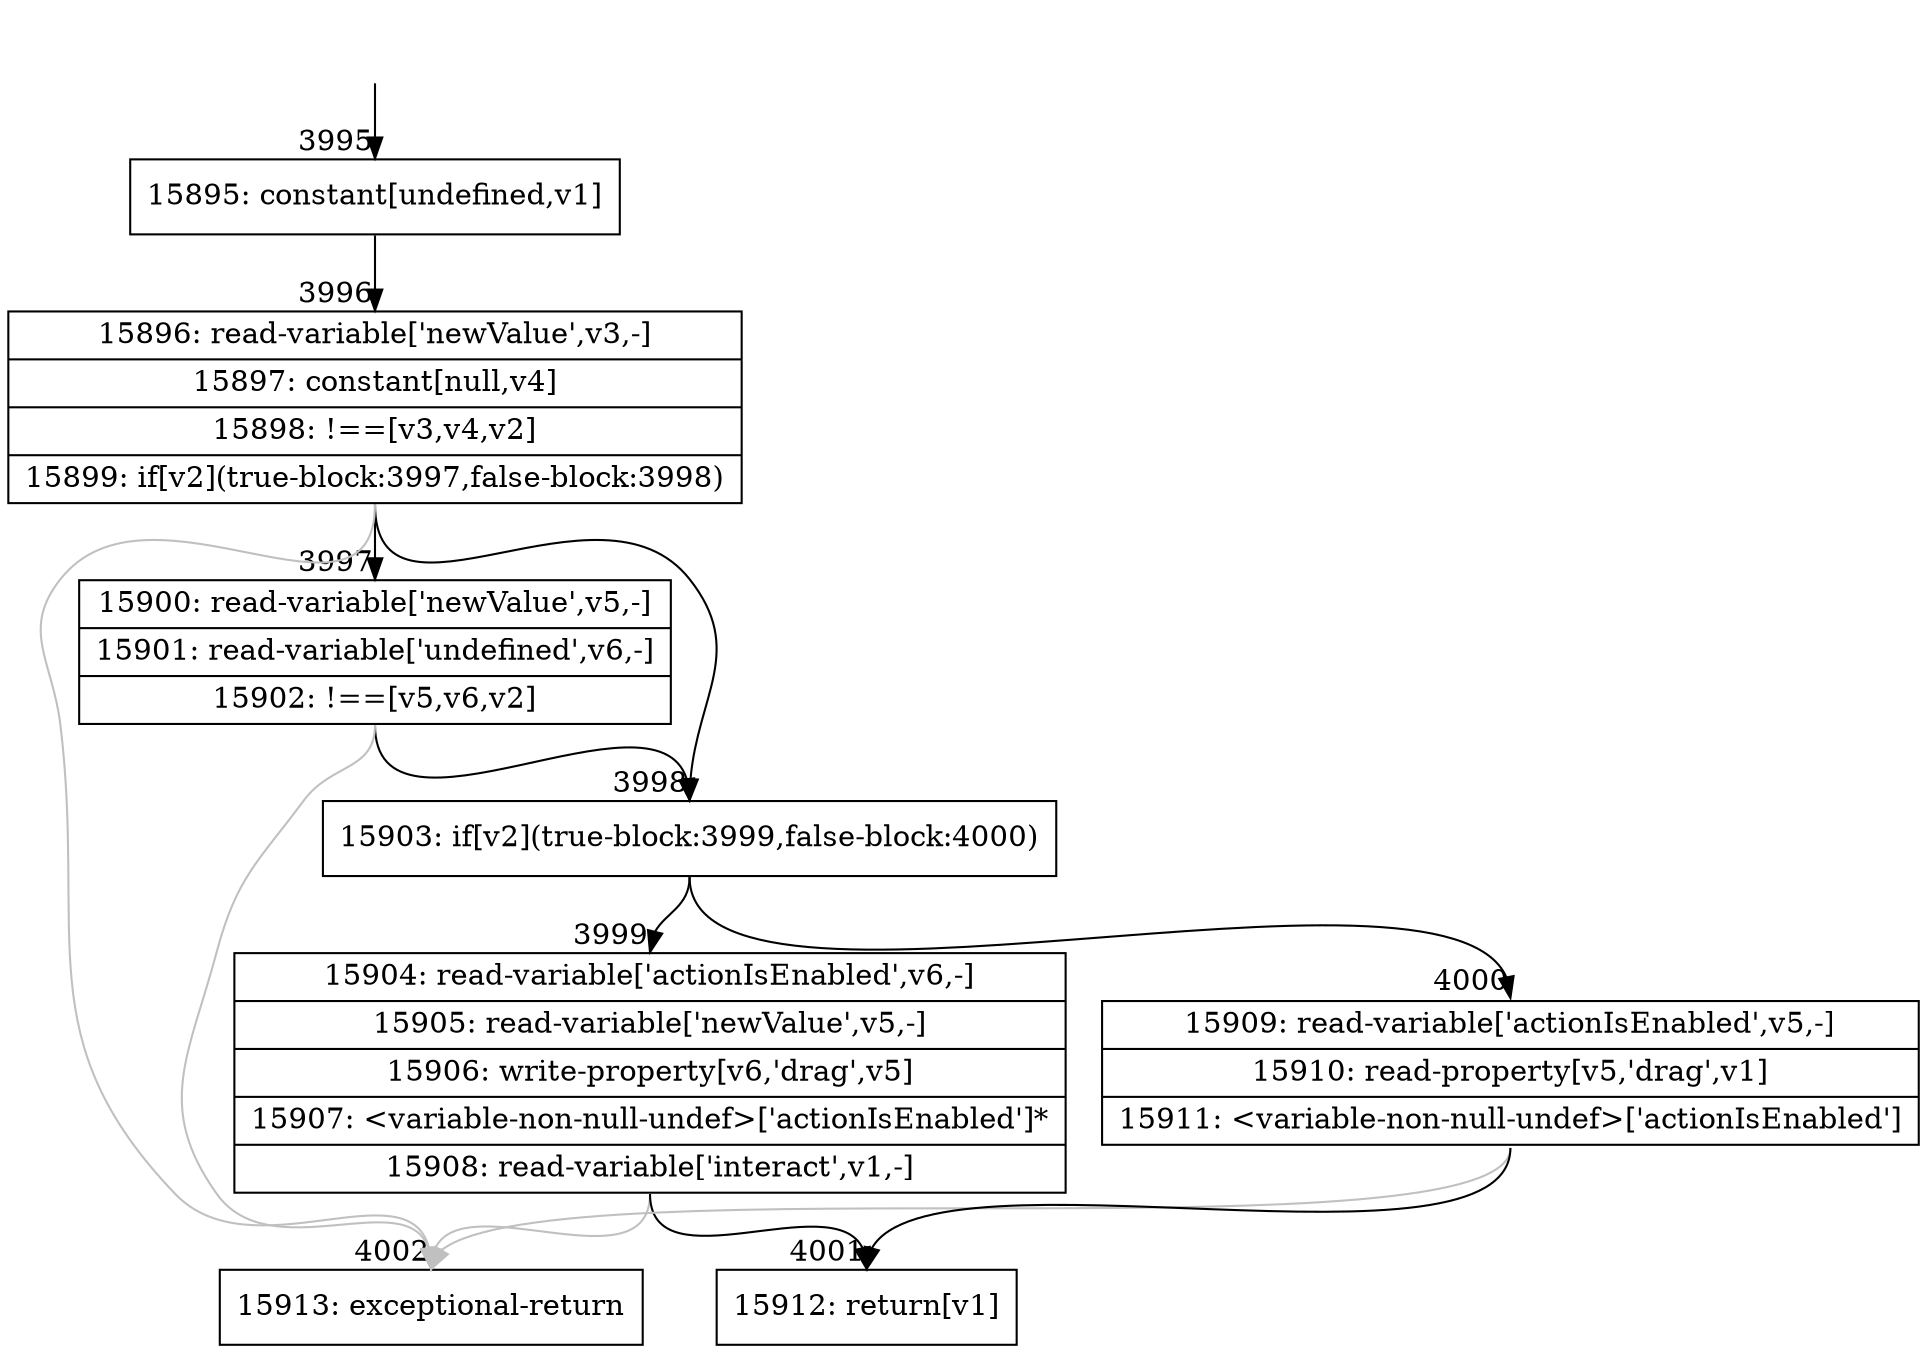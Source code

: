 digraph {
rankdir="TD"
BB_entry167[shape=none,label=""];
BB_entry167 -> BB3995 [tailport=s, headport=n, headlabel="    3995"]
BB3995 [shape=record label="{15895: constant[undefined,v1]}" ] 
BB3995 -> BB3996 [tailport=s, headport=n, headlabel="      3996"]
BB3996 [shape=record label="{15896: read-variable['newValue',v3,-]|15897: constant[null,v4]|15898: !==[v3,v4,v2]|15899: if[v2](true-block:3997,false-block:3998)}" ] 
BB3996 -> BB3998 [tailport=s, headport=n, headlabel="      3998"]
BB3996 -> BB3997 [tailport=s, headport=n, headlabel="      3997"]
BB3996 -> BB4002 [tailport=s, headport=n, color=gray, headlabel="      4002"]
BB3997 [shape=record label="{15900: read-variable['newValue',v5,-]|15901: read-variable['undefined',v6,-]|15902: !==[v5,v6,v2]}" ] 
BB3997 -> BB3998 [tailport=s, headport=n]
BB3997 -> BB4002 [tailport=s, headport=n, color=gray]
BB3998 [shape=record label="{15903: if[v2](true-block:3999,false-block:4000)}" ] 
BB3998 -> BB3999 [tailport=s, headport=n, headlabel="      3999"]
BB3998 -> BB4000 [tailport=s, headport=n, headlabel="      4000"]
BB3999 [shape=record label="{15904: read-variable['actionIsEnabled',v6,-]|15905: read-variable['newValue',v5,-]|15906: write-property[v6,'drag',v5]|15907: \<variable-non-null-undef\>['actionIsEnabled']*|15908: read-variable['interact',v1,-]}" ] 
BB3999 -> BB4001 [tailport=s, headport=n, headlabel="      4001"]
BB3999 -> BB4002 [tailport=s, headport=n, color=gray]
BB4000 [shape=record label="{15909: read-variable['actionIsEnabled',v5,-]|15910: read-property[v5,'drag',v1]|15911: \<variable-non-null-undef\>['actionIsEnabled']}" ] 
BB4000 -> BB4001 [tailport=s, headport=n]
BB4000 -> BB4002 [tailport=s, headport=n, color=gray]
BB4001 [shape=record label="{15912: return[v1]}" ] 
BB4002 [shape=record label="{15913: exceptional-return}" ] 
//#$~ 5371
}
